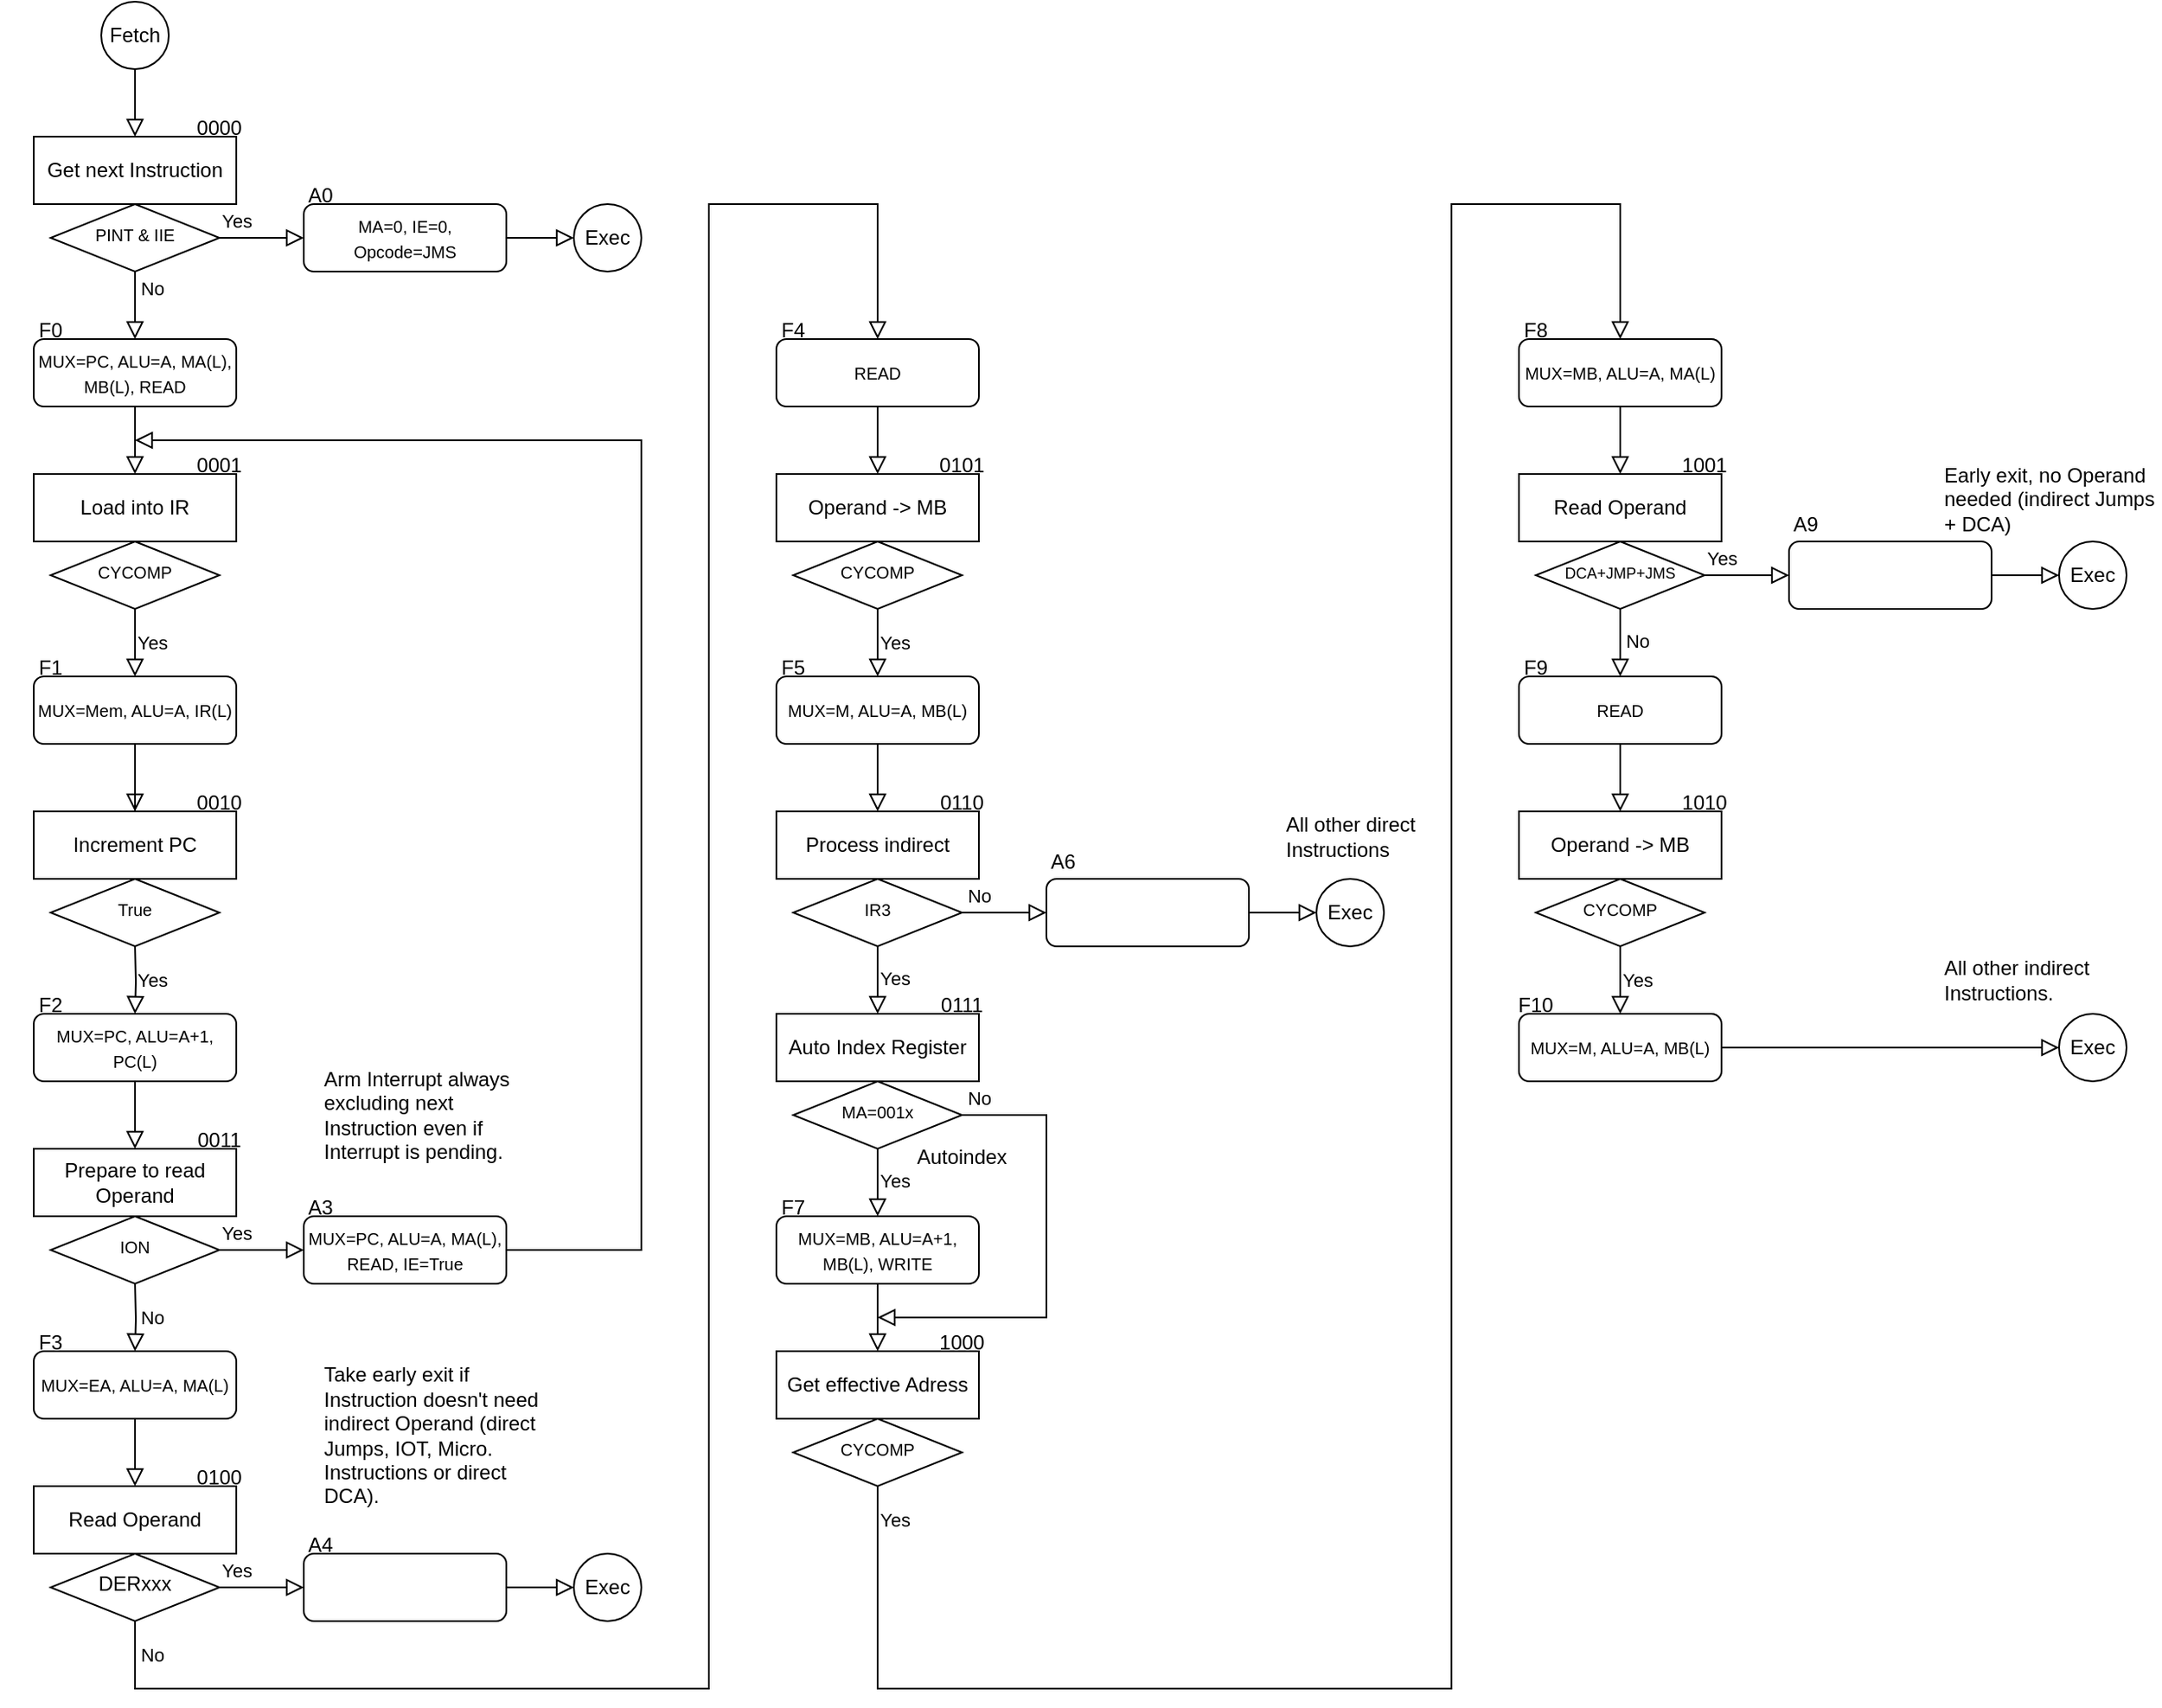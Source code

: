 <mxfile version="27.0.9">
  <diagram id="C5RBs43oDa-KdzZeNtuy" name="Page-1">
    <mxGraphModel dx="1426" dy="799" grid="1" gridSize="10" guides="1" tooltips="1" connect="1" arrows="1" fold="1" page="1" pageScale="1" pageWidth="1654" pageHeight="1169" math="0" shadow="0">
      <root>
        <mxCell id="WIyWlLk6GJQsqaUBKTNV-0" />
        <mxCell id="WIyWlLk6GJQsqaUBKTNV-1" parent="WIyWlLk6GJQsqaUBKTNV-0" />
        <mxCell id="irWSJl4s53do8Npioh1H-127" value="" style="ellipse;whiteSpace=wrap;html=1;aspect=fixed;" parent="WIyWlLk6GJQsqaUBKTNV-1" vertex="1">
          <mxGeometry x="1420" y="680" width="40" height="40" as="geometry" />
        </mxCell>
        <mxCell id="irWSJl4s53do8Npioh1H-128" value="Exec" style="text;html=1;align=center;verticalAlign=middle;whiteSpace=wrap;rounded=0;" parent="WIyWlLk6GJQsqaUBKTNV-1" vertex="1">
          <mxGeometry x="1410" y="687.5" width="60" height="25" as="geometry" />
        </mxCell>
        <mxCell id="irWSJl4s53do8Npioh1H-130" value="All other indirect Instructions." style="text;html=1;align=left;verticalAlign=middle;whiteSpace=wrap;rounded=0;" parent="WIyWlLk6GJQsqaUBKTNV-1" vertex="1">
          <mxGeometry x="1350" y="600" width="130" height="120" as="geometry" />
        </mxCell>
        <mxCell id="irWSJl4s53do8Npioh1H-83" value="" style="ellipse;whiteSpace=wrap;html=1;aspect=fixed;" parent="WIyWlLk6GJQsqaUBKTNV-1" vertex="1">
          <mxGeometry x="980" y="600" width="40" height="40" as="geometry" />
        </mxCell>
        <mxCell id="WIyWlLk6GJQsqaUBKTNV-3" value="Get next Instruction" style="rounded=0;whiteSpace=wrap;html=1;fontSize=12;glass=0;strokeWidth=1;shadow=0;" parent="WIyWlLk6GJQsqaUBKTNV-1" vertex="1">
          <mxGeometry x="220" y="160" width="120" height="40" as="geometry" />
        </mxCell>
        <mxCell id="WIyWlLk6GJQsqaUBKTNV-4" value="No" style="rounded=0;html=1;jettySize=auto;orthogonalLoop=1;fontSize=11;endArrow=block;endFill=0;endSize=8;strokeWidth=1;shadow=0;labelBackgroundColor=none;edgeStyle=orthogonalEdgeStyle;exitX=0.5;exitY=1;exitDx=0;exitDy=0;entryX=0.5;entryY=0;entryDx=0;entryDy=0;" parent="WIyWlLk6GJQsqaUBKTNV-1" source="WIyWlLk6GJQsqaUBKTNV-6" target="irWSJl4s53do8Npioh1H-12" edge="1">
          <mxGeometry x="-0.506" y="10" relative="1" as="geometry">
            <mxPoint as="offset" />
            <mxPoint x="280" y="300" as="sourcePoint" />
            <mxPoint x="280" y="320" as="targetPoint" />
          </mxGeometry>
        </mxCell>
        <mxCell id="WIyWlLk6GJQsqaUBKTNV-5" value="Yes" style="edgeStyle=orthogonalEdgeStyle;rounded=0;html=1;jettySize=auto;orthogonalLoop=1;fontSize=11;endArrow=block;endFill=0;endSize=8;strokeWidth=1;shadow=0;labelBackgroundColor=none;" parent="WIyWlLk6GJQsqaUBKTNV-1" source="WIyWlLk6GJQsqaUBKTNV-6" target="WIyWlLk6GJQsqaUBKTNV-7" edge="1">
          <mxGeometry x="-0.6" y="10" relative="1" as="geometry">
            <mxPoint as="offset" />
          </mxGeometry>
        </mxCell>
        <mxCell id="WIyWlLk6GJQsqaUBKTNV-6" value="&lt;font style=&quot;font-size: 10px;&quot;&gt;PINT &amp;amp; IIE&lt;/font&gt;" style="rhombus;whiteSpace=wrap;html=1;shadow=0;fontFamily=Helvetica;fontSize=12;align=center;strokeWidth=1;spacing=6;spacingTop=-4;" parent="WIyWlLk6GJQsqaUBKTNV-1" vertex="1">
          <mxGeometry x="230" y="200" width="100" height="40" as="geometry" />
        </mxCell>
        <mxCell id="WIyWlLk6GJQsqaUBKTNV-7" value="&lt;font style=&quot;font-size: 10px;&quot;&gt;MA=0, IE=0, Opcode=JMS&lt;/font&gt;" style="rounded=1;whiteSpace=wrap;html=1;fontSize=12;glass=0;strokeWidth=1;shadow=0;" parent="WIyWlLk6GJQsqaUBKTNV-1" vertex="1">
          <mxGeometry x="380" y="200" width="120" height="40" as="geometry" />
        </mxCell>
        <mxCell id="WIyWlLk6GJQsqaUBKTNV-10" value="&lt;font style=&quot;font-size: 10px;&quot;&gt;CYCOMP&lt;/font&gt;" style="rhombus;whiteSpace=wrap;html=1;shadow=0;fontFamily=Helvetica;fontSize=12;align=center;strokeWidth=1;spacing=6;spacingTop=-4;" parent="WIyWlLk6GJQsqaUBKTNV-1" vertex="1">
          <mxGeometry x="230" y="400" width="100" height="40" as="geometry" />
        </mxCell>
        <mxCell id="irWSJl4s53do8Npioh1H-0" value="" style="ellipse;whiteSpace=wrap;html=1;aspect=fixed;" parent="WIyWlLk6GJQsqaUBKTNV-1" vertex="1">
          <mxGeometry x="260" y="80" width="40" height="40" as="geometry" />
        </mxCell>
        <mxCell id="irWSJl4s53do8Npioh1H-2" value="" style="endArrow=block;html=1;rounded=0;exitX=0.5;exitY=1;exitDx=0;exitDy=0;entryX=0.5;entryY=0;entryDx=0;entryDy=0;endFill=0;endSize=8;" parent="WIyWlLk6GJQsqaUBKTNV-1" source="irWSJl4s53do8Npioh1H-0" target="WIyWlLk6GJQsqaUBKTNV-3" edge="1">
          <mxGeometry width="50" height="50" relative="1" as="geometry">
            <mxPoint x="250" y="230" as="sourcePoint" />
            <mxPoint x="160" y="310" as="targetPoint" />
          </mxGeometry>
        </mxCell>
        <mxCell id="irWSJl4s53do8Npioh1H-3" value="Fetch" style="text;html=1;align=center;verticalAlign=middle;whiteSpace=wrap;rounded=0;" parent="WIyWlLk6GJQsqaUBKTNV-1" vertex="1">
          <mxGeometry x="250" y="85" width="60" height="30" as="geometry" />
        </mxCell>
        <mxCell id="irWSJl4s53do8Npioh1H-4" value="0000" style="text;html=1;align=center;verticalAlign=middle;whiteSpace=wrap;rounded=0;" parent="WIyWlLk6GJQsqaUBKTNV-1" vertex="1">
          <mxGeometry x="300" y="140" width="60" height="30" as="geometry" />
        </mxCell>
        <mxCell id="irWSJl4s53do8Npioh1H-7" value="A0" style="text;html=1;align=center;verticalAlign=middle;whiteSpace=wrap;rounded=0;" parent="WIyWlLk6GJQsqaUBKTNV-1" vertex="1">
          <mxGeometry x="360" y="180" width="60" height="30" as="geometry" />
        </mxCell>
        <mxCell id="irWSJl4s53do8Npioh1H-8" value="" style="ellipse;whiteSpace=wrap;html=1;aspect=fixed;" parent="WIyWlLk6GJQsqaUBKTNV-1" vertex="1">
          <mxGeometry x="540" y="200" width="40" height="40" as="geometry" />
        </mxCell>
        <mxCell id="irWSJl4s53do8Npioh1H-9" value="Exec" style="text;html=1;align=center;verticalAlign=middle;whiteSpace=wrap;rounded=0;" parent="WIyWlLk6GJQsqaUBKTNV-1" vertex="1">
          <mxGeometry x="530" y="205" width="60" height="30" as="geometry" />
        </mxCell>
        <mxCell id="irWSJl4s53do8Npioh1H-11" value="" style="endArrow=block;html=1;rounded=0;exitX=1;exitY=0.5;exitDx=0;exitDy=0;endFill=0;endSize=8;" parent="WIyWlLk6GJQsqaUBKTNV-1" source="WIyWlLk6GJQsqaUBKTNV-7" edge="1">
          <mxGeometry width="50" height="50" relative="1" as="geometry">
            <mxPoint x="250" y="260" as="sourcePoint" />
            <mxPoint x="540" y="220" as="targetPoint" />
          </mxGeometry>
        </mxCell>
        <mxCell id="irWSJl4s53do8Npioh1H-12" value="&lt;font style=&quot;font-size: 10px;&quot;&gt;MUX=PC, ALU=A, MA(L), MB(L), READ&lt;/font&gt;" style="rounded=1;whiteSpace=wrap;html=1;fontSize=12;glass=0;strokeWidth=1;shadow=0;" parent="WIyWlLk6GJQsqaUBKTNV-1" vertex="1">
          <mxGeometry x="220" y="280" width="120" height="40" as="geometry" />
        </mxCell>
        <mxCell id="irWSJl4s53do8Npioh1H-15" value="F0" style="text;html=1;align=center;verticalAlign=middle;whiteSpace=wrap;rounded=0;" parent="WIyWlLk6GJQsqaUBKTNV-1" vertex="1">
          <mxGeometry x="200" y="260" width="60" height="30" as="geometry" />
        </mxCell>
        <mxCell id="irWSJl4s53do8Npioh1H-16" value="F1" style="text;html=1;align=center;verticalAlign=middle;whiteSpace=wrap;rounded=0;" parent="WIyWlLk6GJQsqaUBKTNV-1" vertex="1">
          <mxGeometry x="200" y="460" width="60" height="30" as="geometry" />
        </mxCell>
        <mxCell id="irWSJl4s53do8Npioh1H-18" value="0001" style="text;html=1;align=center;verticalAlign=middle;whiteSpace=wrap;rounded=0;" parent="WIyWlLk6GJQsqaUBKTNV-1" vertex="1">
          <mxGeometry x="300" y="340" width="60" height="30" as="geometry" />
        </mxCell>
        <mxCell id="irWSJl4s53do8Npioh1H-19" value="Load into IR" style="rounded=0;whiteSpace=wrap;html=1;fontSize=12;glass=0;strokeWidth=1;shadow=0;" parent="WIyWlLk6GJQsqaUBKTNV-1" vertex="1">
          <mxGeometry x="220" y="360" width="120" height="40" as="geometry" />
        </mxCell>
        <mxCell id="irWSJl4s53do8Npioh1H-21" value="" style="endArrow=block;html=1;rounded=0;exitX=0.5;exitY=1;exitDx=0;exitDy=0;entryX=0.5;entryY=0;entryDx=0;entryDy=0;endFill=0;endSize=8;" parent="WIyWlLk6GJQsqaUBKTNV-1" source="irWSJl4s53do8Npioh1H-12" target="irWSJl4s53do8Npioh1H-19" edge="1">
          <mxGeometry width="50" height="50" relative="1" as="geometry">
            <mxPoint x="370" y="380" as="sourcePoint" />
            <mxPoint x="370" y="420" as="targetPoint" />
          </mxGeometry>
        </mxCell>
        <mxCell id="irWSJl4s53do8Npioh1H-42" value="" style="edgeStyle=orthogonalEdgeStyle;rounded=0;orthogonalLoop=1;jettySize=auto;html=1;" parent="WIyWlLk6GJQsqaUBKTNV-1" source="irWSJl4s53do8Npioh1H-24" target="irWSJl4s53do8Npioh1H-32" edge="1">
          <mxGeometry relative="1" as="geometry" />
        </mxCell>
        <mxCell id="irWSJl4s53do8Npioh1H-24" value="&lt;font style=&quot;font-size: 10px;&quot;&gt;MUX=Mem, ALU=A, IR(L)&lt;/font&gt;" style="rounded=1;whiteSpace=wrap;html=1;fontSize=12;glass=0;strokeWidth=1;shadow=0;" parent="WIyWlLk6GJQsqaUBKTNV-1" vertex="1">
          <mxGeometry x="220" y="480" width="120" height="40" as="geometry" />
        </mxCell>
        <mxCell id="irWSJl4s53do8Npioh1H-27" value="Yes" style="rounded=0;html=1;jettySize=auto;orthogonalLoop=1;fontSize=11;endArrow=block;endFill=0;endSize=8;strokeWidth=1;shadow=0;labelBackgroundColor=none;edgeStyle=orthogonalEdgeStyle;exitX=0.5;exitY=1;exitDx=0;exitDy=0;entryX=0.5;entryY=0;entryDx=0;entryDy=0;" parent="WIyWlLk6GJQsqaUBKTNV-1" source="WIyWlLk6GJQsqaUBKTNV-10" target="irWSJl4s53do8Npioh1H-24" edge="1">
          <mxGeometry y="10" relative="1" as="geometry">
            <mxPoint as="offset" />
            <mxPoint x="380" y="510" as="sourcePoint" />
            <mxPoint x="380" y="550" as="targetPoint" />
          </mxGeometry>
        </mxCell>
        <mxCell id="irWSJl4s53do8Npioh1H-29" value="0010" style="text;html=1;align=center;verticalAlign=middle;whiteSpace=wrap;rounded=0;" parent="WIyWlLk6GJQsqaUBKTNV-1" vertex="1">
          <mxGeometry x="300" y="540" width="60" height="30" as="geometry" />
        </mxCell>
        <mxCell id="irWSJl4s53do8Npioh1H-30" value="Increment PC" style="rounded=0;whiteSpace=wrap;html=1;fontSize=12;glass=0;strokeWidth=1;shadow=0;" parent="WIyWlLk6GJQsqaUBKTNV-1" vertex="1">
          <mxGeometry x="220" y="560" width="120" height="40" as="geometry" />
        </mxCell>
        <mxCell id="irWSJl4s53do8Npioh1H-31" value="" style="endArrow=block;html=1;rounded=0;exitX=0.5;exitY=1;exitDx=0;exitDy=0;entryX=0.5;entryY=0;entryDx=0;entryDy=0;endFill=0;endSize=8;" parent="WIyWlLk6GJQsqaUBKTNV-1" target="irWSJl4s53do8Npioh1H-30" edge="1">
          <mxGeometry width="50" height="50" relative="1" as="geometry">
            <mxPoint x="280" y="520" as="sourcePoint" />
            <mxPoint x="370" y="580" as="targetPoint" />
          </mxGeometry>
        </mxCell>
        <mxCell id="irWSJl4s53do8Npioh1H-32" value="&lt;font style=&quot;font-size: 10px;&quot;&gt;True&lt;/font&gt;" style="rhombus;whiteSpace=wrap;html=1;shadow=0;fontFamily=Helvetica;fontSize=12;align=center;strokeWidth=1;spacing=6;spacingTop=-4;" parent="WIyWlLk6GJQsqaUBKTNV-1" vertex="1">
          <mxGeometry x="230" y="600" width="100" height="40" as="geometry" />
        </mxCell>
        <mxCell id="irWSJl4s53do8Npioh1H-33" value="F2" style="text;html=1;align=center;verticalAlign=middle;whiteSpace=wrap;rounded=0;" parent="WIyWlLk6GJQsqaUBKTNV-1" vertex="1">
          <mxGeometry x="200" y="660" width="60" height="30" as="geometry" />
        </mxCell>
        <mxCell id="irWSJl4s53do8Npioh1H-34" value="&lt;font style=&quot;font-size: 10px;&quot;&gt;MUX=PC, ALU=A+1, PC(L)&lt;/font&gt;" style="rounded=1;whiteSpace=wrap;html=1;fontSize=12;glass=0;strokeWidth=1;shadow=0;" parent="WIyWlLk6GJQsqaUBKTNV-1" vertex="1">
          <mxGeometry x="220" y="680" width="120" height="40" as="geometry" />
        </mxCell>
        <mxCell id="irWSJl4s53do8Npioh1H-35" value="Yes" style="rounded=0;html=1;jettySize=auto;orthogonalLoop=1;fontSize=11;endArrow=block;endFill=0;endSize=8;strokeWidth=1;shadow=0;labelBackgroundColor=none;edgeStyle=orthogonalEdgeStyle;exitX=0.5;exitY=1;exitDx=0;exitDy=0;entryX=0.5;entryY=0;entryDx=0;entryDy=0;" parent="WIyWlLk6GJQsqaUBKTNV-1" target="irWSJl4s53do8Npioh1H-34" edge="1">
          <mxGeometry y="10" relative="1" as="geometry">
            <mxPoint as="offset" />
            <mxPoint x="280" y="640" as="sourcePoint" />
            <mxPoint x="380" y="750" as="targetPoint" />
          </mxGeometry>
        </mxCell>
        <mxCell id="irWSJl4s53do8Npioh1H-36" value="Prepare to read Operand" style="rounded=0;whiteSpace=wrap;html=1;fontSize=12;glass=0;strokeWidth=1;shadow=0;" parent="WIyWlLk6GJQsqaUBKTNV-1" vertex="1">
          <mxGeometry x="220" y="760" width="120" height="40" as="geometry" />
        </mxCell>
        <mxCell id="irWSJl4s53do8Npioh1H-37" value="Yes" style="edgeStyle=orthogonalEdgeStyle;rounded=0;html=1;jettySize=auto;orthogonalLoop=1;fontSize=11;endArrow=block;endFill=0;endSize=8;strokeWidth=1;shadow=0;labelBackgroundColor=none;" parent="WIyWlLk6GJQsqaUBKTNV-1" source="irWSJl4s53do8Npioh1H-38" target="irWSJl4s53do8Npioh1H-39" edge="1">
          <mxGeometry x="-0.6" y="10" relative="1" as="geometry">
            <mxPoint as="offset" />
          </mxGeometry>
        </mxCell>
        <mxCell id="irWSJl4s53do8Npioh1H-38" value="&lt;font style=&quot;font-size: 10px;&quot;&gt;ION&lt;/font&gt;" style="rhombus;whiteSpace=wrap;html=1;shadow=0;fontFamily=Helvetica;fontSize=12;align=center;strokeWidth=1;spacing=6;spacingTop=-4;" parent="WIyWlLk6GJQsqaUBKTNV-1" vertex="1">
          <mxGeometry x="230" y="800" width="100" height="40" as="geometry" />
        </mxCell>
        <mxCell id="irWSJl4s53do8Npioh1H-39" value="&lt;font style=&quot;font-size: 10px;&quot;&gt;MUX=PC, ALU=A, MA(L), READ, IE=True&lt;/font&gt;" style="rounded=1;whiteSpace=wrap;html=1;fontSize=12;glass=0;strokeWidth=1;shadow=0;" parent="WIyWlLk6GJQsqaUBKTNV-1" vertex="1">
          <mxGeometry x="380" y="800" width="120" height="40" as="geometry" />
        </mxCell>
        <mxCell id="irWSJl4s53do8Npioh1H-40" value="A3" style="text;html=1;align=center;verticalAlign=middle;whiteSpace=wrap;rounded=0;" parent="WIyWlLk6GJQsqaUBKTNV-1" vertex="1">
          <mxGeometry x="360" y="780" width="60" height="30" as="geometry" />
        </mxCell>
        <mxCell id="irWSJl4s53do8Npioh1H-41" value="0011" style="text;html=1;align=center;verticalAlign=middle;whiteSpace=wrap;rounded=0;" parent="WIyWlLk6GJQsqaUBKTNV-1" vertex="1">
          <mxGeometry x="300" y="740" width="60" height="30" as="geometry" />
        </mxCell>
        <mxCell id="irWSJl4s53do8Npioh1H-43" value="" style="endArrow=block;html=1;rounded=0;exitX=0.5;exitY=1;exitDx=0;exitDy=0;entryX=0.5;entryY=0;entryDx=0;entryDy=0;endFill=0;endSize=8;" parent="WIyWlLk6GJQsqaUBKTNV-1" source="irWSJl4s53do8Npioh1H-34" target="irWSJl4s53do8Npioh1H-36" edge="1">
          <mxGeometry width="50" height="50" relative="1" as="geometry">
            <mxPoint x="390" y="690" as="sourcePoint" />
            <mxPoint x="390" y="730" as="targetPoint" />
          </mxGeometry>
        </mxCell>
        <mxCell id="irWSJl4s53do8Npioh1H-44" value="" style="endArrow=block;html=1;rounded=0;exitX=1;exitY=0.5;exitDx=0;exitDy=0;endFill=0;endSize=8;" parent="WIyWlLk6GJQsqaUBKTNV-1" source="irWSJl4s53do8Npioh1H-39" edge="1">
          <mxGeometry width="50" height="50" relative="1" as="geometry">
            <mxPoint x="620" y="720" as="sourcePoint" />
            <mxPoint x="280" y="340" as="targetPoint" />
            <Array as="points">
              <mxPoint x="580" y="820" />
              <mxPoint x="580" y="340" />
            </Array>
          </mxGeometry>
        </mxCell>
        <mxCell id="irWSJl4s53do8Npioh1H-46" value="F3" style="text;html=1;align=center;verticalAlign=middle;whiteSpace=wrap;rounded=0;" parent="WIyWlLk6GJQsqaUBKTNV-1" vertex="1">
          <mxGeometry x="200" y="860" width="60" height="30" as="geometry" />
        </mxCell>
        <mxCell id="irWSJl4s53do8Npioh1H-47" value="&lt;font style=&quot;font-size: 10px;&quot;&gt;MUX=EA, ALU=A, MA(L)&lt;/font&gt;" style="rounded=1;whiteSpace=wrap;html=1;fontSize=12;glass=0;strokeWidth=1;shadow=0;" parent="WIyWlLk6GJQsqaUBKTNV-1" vertex="1">
          <mxGeometry x="220" y="880" width="120" height="40" as="geometry" />
        </mxCell>
        <mxCell id="irWSJl4s53do8Npioh1H-48" value="No" style="rounded=0;html=1;jettySize=auto;orthogonalLoop=1;fontSize=11;endArrow=block;endFill=0;endSize=8;strokeWidth=1;shadow=0;labelBackgroundColor=none;edgeStyle=orthogonalEdgeStyle;exitX=0.5;exitY=1;exitDx=0;exitDy=0;entryX=0.5;entryY=0;entryDx=0;entryDy=0;" parent="WIyWlLk6GJQsqaUBKTNV-1" target="irWSJl4s53do8Npioh1H-47" edge="1">
          <mxGeometry y="10" relative="1" as="geometry">
            <mxPoint as="offset" />
            <mxPoint x="280" y="840" as="sourcePoint" />
            <mxPoint x="380" y="950" as="targetPoint" />
          </mxGeometry>
        </mxCell>
        <mxCell id="irWSJl4s53do8Npioh1H-49" value="Read Operand" style="rounded=0;whiteSpace=wrap;html=1;fontSize=12;glass=0;strokeWidth=1;shadow=0;" parent="WIyWlLk6GJQsqaUBKTNV-1" vertex="1">
          <mxGeometry x="220" y="960" width="120" height="40" as="geometry" />
        </mxCell>
        <mxCell id="irWSJl4s53do8Npioh1H-50" value="0100" style="text;html=1;align=center;verticalAlign=middle;whiteSpace=wrap;rounded=0;" parent="WIyWlLk6GJQsqaUBKTNV-1" vertex="1">
          <mxGeometry x="300" y="940" width="60" height="30" as="geometry" />
        </mxCell>
        <mxCell id="irWSJl4s53do8Npioh1H-51" value="" style="endArrow=block;html=1;rounded=0;exitX=0.5;exitY=1;exitDx=0;exitDy=0;entryX=0.5;entryY=0;entryDx=0;entryDy=0;endFill=0;endSize=8;" parent="WIyWlLk6GJQsqaUBKTNV-1" source="irWSJl4s53do8Npioh1H-47" target="irWSJl4s53do8Npioh1H-49" edge="1">
          <mxGeometry width="50" height="50" relative="1" as="geometry">
            <mxPoint x="390" y="890" as="sourcePoint" />
            <mxPoint x="390" y="930" as="targetPoint" />
          </mxGeometry>
        </mxCell>
        <mxCell id="irWSJl4s53do8Npioh1H-52" value="Arm Interrupt always excluding next Instruction even if Interrupt is pending." style="text;html=1;align=left;verticalAlign=middle;whiteSpace=wrap;rounded=0;" parent="WIyWlLk6GJQsqaUBKTNV-1" vertex="1">
          <mxGeometry x="390" y="680" width="130" height="120" as="geometry" />
        </mxCell>
        <mxCell id="irWSJl4s53do8Npioh1H-53" value="Yes" style="edgeStyle=orthogonalEdgeStyle;rounded=0;html=1;jettySize=auto;orthogonalLoop=1;fontSize=11;endArrow=block;endFill=0;endSize=8;strokeWidth=1;shadow=0;labelBackgroundColor=none;" parent="WIyWlLk6GJQsqaUBKTNV-1" source="irWSJl4s53do8Npioh1H-54" edge="1">
          <mxGeometry x="-0.6" y="10" relative="1" as="geometry">
            <mxPoint as="offset" />
            <mxPoint x="380" y="1020" as="targetPoint" />
          </mxGeometry>
        </mxCell>
        <mxCell id="irWSJl4s53do8Npioh1H-54" value="&lt;p&gt;&lt;font&gt;DERxxx&lt;/font&gt;&lt;/p&gt;" style="rhombus;whiteSpace=wrap;html=1;shadow=0;fontFamily=Helvetica;fontSize=12;align=center;strokeWidth=1;spacing=6;spacingTop=-4;" parent="WIyWlLk6GJQsqaUBKTNV-1" vertex="1">
          <mxGeometry x="230" y="1000" width="100" height="40" as="geometry" />
        </mxCell>
        <mxCell id="irWSJl4s53do8Npioh1H-55" value="No" style="rounded=0;html=1;jettySize=auto;orthogonalLoop=1;fontSize=11;endArrow=block;endFill=0;endSize=8;strokeWidth=1;shadow=0;labelBackgroundColor=none;edgeStyle=orthogonalEdgeStyle;exitX=0.5;exitY=1;exitDx=0;exitDy=0;entryX=0.5;entryY=0;entryDx=0;entryDy=0;" parent="WIyWlLk6GJQsqaUBKTNV-1" target="irWSJl4s53do8Npioh1H-65" edge="1">
          <mxGeometry x="-0.972" y="10" relative="1" as="geometry">
            <mxPoint as="offset" />
            <mxPoint x="280" y="1040" as="sourcePoint" />
            <mxPoint x="840" y="120" as="targetPoint" />
            <Array as="points">
              <mxPoint x="280" y="1080" />
              <mxPoint x="620" y="1080" />
              <mxPoint x="620" y="200" />
              <mxPoint x="720" y="200" />
            </Array>
          </mxGeometry>
        </mxCell>
        <mxCell id="irWSJl4s53do8Npioh1H-57" value="" style="rounded=1;whiteSpace=wrap;html=1;fontSize=12;glass=0;strokeWidth=1;shadow=0;" parent="WIyWlLk6GJQsqaUBKTNV-1" vertex="1">
          <mxGeometry x="380" y="1000" width="120" height="40" as="geometry" />
        </mxCell>
        <mxCell id="irWSJl4s53do8Npioh1H-58" value="A4" style="text;html=1;align=center;verticalAlign=middle;whiteSpace=wrap;rounded=0;" parent="WIyWlLk6GJQsqaUBKTNV-1" vertex="1">
          <mxGeometry x="360" y="980" width="60" height="30" as="geometry" />
        </mxCell>
        <mxCell id="irWSJl4s53do8Npioh1H-60" value="" style="ellipse;whiteSpace=wrap;html=1;aspect=fixed;" parent="WIyWlLk6GJQsqaUBKTNV-1" vertex="1">
          <mxGeometry x="540" y="1000" width="40" height="40" as="geometry" />
        </mxCell>
        <mxCell id="irWSJl4s53do8Npioh1H-61" value="Exec" style="text;html=1;align=center;verticalAlign=middle;whiteSpace=wrap;rounded=0;" parent="WIyWlLk6GJQsqaUBKTNV-1" vertex="1">
          <mxGeometry x="530" y="1005" width="60" height="30" as="geometry" />
        </mxCell>
        <mxCell id="irWSJl4s53do8Npioh1H-62" value="" style="endArrow=block;html=1;rounded=0;exitX=1;exitY=0.5;exitDx=0;exitDy=0;endFill=0;endSize=8;" parent="WIyWlLk6GJQsqaUBKTNV-1" edge="1">
          <mxGeometry width="50" height="50" relative="1" as="geometry">
            <mxPoint x="500" y="1020" as="sourcePoint" />
            <mxPoint x="540" y="1020" as="targetPoint" />
          </mxGeometry>
        </mxCell>
        <mxCell id="irWSJl4s53do8Npioh1H-63" value="Take early exit if Instruction doesn&#39;t need indirect Operand (direct Jumps, IOT, Micro. Instructions or direct DCA)." style="text;html=1;align=left;verticalAlign=middle;whiteSpace=wrap;rounded=0;" parent="WIyWlLk6GJQsqaUBKTNV-1" vertex="1">
          <mxGeometry x="390" y="870" width="130" height="120" as="geometry" />
        </mxCell>
        <mxCell id="irWSJl4s53do8Npioh1H-64" value="F4" style="text;html=1;align=center;verticalAlign=middle;whiteSpace=wrap;rounded=0;" parent="WIyWlLk6GJQsqaUBKTNV-1" vertex="1">
          <mxGeometry x="640" y="260" width="60" height="30" as="geometry" />
        </mxCell>
        <mxCell id="irWSJl4s53do8Npioh1H-65" value="&lt;font style=&quot;font-size: 10px;&quot;&gt;READ&lt;/font&gt;" style="rounded=1;whiteSpace=wrap;html=1;fontSize=12;glass=0;strokeWidth=1;shadow=0;" parent="WIyWlLk6GJQsqaUBKTNV-1" vertex="1">
          <mxGeometry x="660" y="280" width="120" height="40" as="geometry" />
        </mxCell>
        <mxCell id="irWSJl4s53do8Npioh1H-66" value="&lt;font style=&quot;font-size: 10px;&quot;&gt;CYCOMP&lt;/font&gt;" style="rhombus;whiteSpace=wrap;html=1;shadow=0;fontFamily=Helvetica;fontSize=12;align=center;strokeWidth=1;spacing=6;spacingTop=-4;" parent="WIyWlLk6GJQsqaUBKTNV-1" vertex="1">
          <mxGeometry x="670" y="400" width="100" height="40" as="geometry" />
        </mxCell>
        <mxCell id="irWSJl4s53do8Npioh1H-67" value="0101" style="text;html=1;align=center;verticalAlign=middle;whiteSpace=wrap;rounded=0;" parent="WIyWlLk6GJQsqaUBKTNV-1" vertex="1">
          <mxGeometry x="740" y="340" width="60" height="30" as="geometry" />
        </mxCell>
        <mxCell id="irWSJl4s53do8Npioh1H-68" value="Operand -&amp;gt; MB" style="rounded=0;whiteSpace=wrap;html=1;fontSize=12;glass=0;strokeWidth=1;shadow=0;" parent="WIyWlLk6GJQsqaUBKTNV-1" vertex="1">
          <mxGeometry x="660" y="360" width="120" height="40" as="geometry" />
        </mxCell>
        <mxCell id="irWSJl4s53do8Npioh1H-69" value="" style="endArrow=block;html=1;rounded=0;exitX=0.5;exitY=1;exitDx=0;exitDy=0;entryX=0.5;entryY=0;entryDx=0;entryDy=0;endFill=0;endSize=8;" parent="WIyWlLk6GJQsqaUBKTNV-1" source="irWSJl4s53do8Npioh1H-65" target="irWSJl4s53do8Npioh1H-68" edge="1">
          <mxGeometry width="50" height="50" relative="1" as="geometry">
            <mxPoint x="810" y="440" as="sourcePoint" />
            <mxPoint x="810" y="480" as="targetPoint" />
          </mxGeometry>
        </mxCell>
        <mxCell id="irWSJl4s53do8Npioh1H-70" value="&lt;font style=&quot;font-size: 10px;&quot;&gt;MUX=M, ALU=A, MB(L)&lt;/font&gt;" style="rounded=1;whiteSpace=wrap;html=1;fontSize=12;glass=0;strokeWidth=1;shadow=0;" parent="WIyWlLk6GJQsqaUBKTNV-1" vertex="1">
          <mxGeometry x="660" y="480" width="120" height="40" as="geometry" />
        </mxCell>
        <mxCell id="irWSJl4s53do8Npioh1H-71" value="Yes" style="rounded=0;html=1;jettySize=auto;orthogonalLoop=1;fontSize=11;endArrow=block;endFill=0;endSize=8;strokeWidth=1;shadow=0;labelBackgroundColor=none;edgeStyle=orthogonalEdgeStyle;exitX=0.5;exitY=1;exitDx=0;exitDy=0;entryX=0.5;entryY=0;entryDx=0;entryDy=0;" parent="WIyWlLk6GJQsqaUBKTNV-1" source="irWSJl4s53do8Npioh1H-66" target="irWSJl4s53do8Npioh1H-70" edge="1">
          <mxGeometry y="10" relative="1" as="geometry">
            <mxPoint as="offset" />
            <mxPoint x="780" y="430" as="sourcePoint" />
            <mxPoint x="780" y="470" as="targetPoint" />
          </mxGeometry>
        </mxCell>
        <mxCell id="irWSJl4s53do8Npioh1H-72" value="F5" style="text;html=1;align=center;verticalAlign=middle;whiteSpace=wrap;rounded=0;" parent="WIyWlLk6GJQsqaUBKTNV-1" vertex="1">
          <mxGeometry x="640" y="460" width="60" height="30" as="geometry" />
        </mxCell>
        <mxCell id="irWSJl4s53do8Npioh1H-73" value="&lt;font style=&quot;font-size: 10px;&quot;&gt;IR3&lt;/font&gt;" style="rhombus;whiteSpace=wrap;html=1;shadow=0;fontFamily=Helvetica;fontSize=12;align=center;strokeWidth=1;spacing=6;spacingTop=-4;" parent="WIyWlLk6GJQsqaUBKTNV-1" vertex="1">
          <mxGeometry x="670" y="600" width="100" height="40" as="geometry" />
        </mxCell>
        <mxCell id="irWSJl4s53do8Npioh1H-74" value="Process indirect" style="rounded=0;whiteSpace=wrap;html=1;fontSize=12;glass=0;strokeWidth=1;shadow=0;" parent="WIyWlLk6GJQsqaUBKTNV-1" vertex="1">
          <mxGeometry x="660" y="560" width="120" height="40" as="geometry" />
        </mxCell>
        <mxCell id="irWSJl4s53do8Npioh1H-75" value="Yes" style="rounded=0;html=1;jettySize=auto;orthogonalLoop=1;fontSize=11;endArrow=block;endFill=0;endSize=8;strokeWidth=1;shadow=0;labelBackgroundColor=none;edgeStyle=orthogonalEdgeStyle;exitX=0.5;exitY=1;exitDx=0;exitDy=0;" parent="WIyWlLk6GJQsqaUBKTNV-1" source="irWSJl4s53do8Npioh1H-73" edge="1">
          <mxGeometry x="0.012" y="10" relative="1" as="geometry">
            <mxPoint y="-1" as="offset" />
            <mxPoint x="820" y="710" as="sourcePoint" />
            <mxPoint x="720" y="680" as="targetPoint" />
          </mxGeometry>
        </mxCell>
        <mxCell id="irWSJl4s53do8Npioh1H-76" value="" style="endArrow=block;html=1;rounded=0;exitX=0.5;exitY=1;exitDx=0;exitDy=0;endFill=0;endSize=8;" parent="WIyWlLk6GJQsqaUBKTNV-1" source="irWSJl4s53do8Npioh1H-70" edge="1">
          <mxGeometry width="50" height="50" relative="1" as="geometry">
            <mxPoint x="720" y="530" as="sourcePoint" />
            <mxPoint x="720" y="560" as="targetPoint" />
          </mxGeometry>
        </mxCell>
        <mxCell id="irWSJl4s53do8Npioh1H-77" value="0110" style="text;html=1;align=center;verticalAlign=middle;whiteSpace=wrap;rounded=0;" parent="WIyWlLk6GJQsqaUBKTNV-1" vertex="1">
          <mxGeometry x="740" y="540" width="60" height="30" as="geometry" />
        </mxCell>
        <mxCell id="irWSJl4s53do8Npioh1H-78" value="No" style="edgeStyle=orthogonalEdgeStyle;rounded=0;html=1;jettySize=auto;orthogonalLoop=1;fontSize=11;endArrow=block;endFill=0;endSize=8;strokeWidth=1;shadow=0;labelBackgroundColor=none;" parent="WIyWlLk6GJQsqaUBKTNV-1" edge="1">
          <mxGeometry x="-0.6" y="10" relative="1" as="geometry">
            <mxPoint as="offset" />
            <mxPoint x="820" y="620" as="targetPoint" />
            <mxPoint x="770" y="620" as="sourcePoint" />
          </mxGeometry>
        </mxCell>
        <mxCell id="irWSJl4s53do8Npioh1H-79" value="" style="rounded=1;whiteSpace=wrap;html=1;fontSize=12;glass=0;strokeWidth=1;shadow=0;" parent="WIyWlLk6GJQsqaUBKTNV-1" vertex="1">
          <mxGeometry x="820" y="600" width="120" height="40" as="geometry" />
        </mxCell>
        <mxCell id="irWSJl4s53do8Npioh1H-80" value="Exec" style="text;html=1;align=center;verticalAlign=middle;whiteSpace=wrap;rounded=0;" parent="WIyWlLk6GJQsqaUBKTNV-1" vertex="1">
          <mxGeometry x="970" y="605" width="60" height="30" as="geometry" />
        </mxCell>
        <mxCell id="irWSJl4s53do8Npioh1H-81" value="" style="endArrow=block;html=1;rounded=0;exitX=1;exitY=0.5;exitDx=0;exitDy=0;endFill=0;endSize=8;" parent="WIyWlLk6GJQsqaUBKTNV-1" edge="1">
          <mxGeometry width="50" height="50" relative="1" as="geometry">
            <mxPoint x="940" y="620" as="sourcePoint" />
            <mxPoint x="980" y="620" as="targetPoint" />
          </mxGeometry>
        </mxCell>
        <mxCell id="irWSJl4s53do8Npioh1H-82" value="A6" style="text;html=1;align=center;verticalAlign=middle;whiteSpace=wrap;rounded=0;" parent="WIyWlLk6GJQsqaUBKTNV-1" vertex="1">
          <mxGeometry x="800" y="575" width="60" height="30" as="geometry" />
        </mxCell>
        <mxCell id="irWSJl4s53do8Npioh1H-84" value="All other direct Instructions" style="text;html=1;align=left;verticalAlign=middle;whiteSpace=wrap;rounded=0;" parent="WIyWlLk6GJQsqaUBKTNV-1" vertex="1">
          <mxGeometry x="960" y="515" width="130" height="120" as="geometry" />
        </mxCell>
        <mxCell id="irWSJl4s53do8Npioh1H-86" value="&lt;font style=&quot;font-size: 10px;&quot;&gt;MA=001x&lt;/font&gt;" style="rhombus;whiteSpace=wrap;html=1;shadow=0;fontFamily=Helvetica;fontSize=12;align=center;strokeWidth=1;spacing=6;spacingTop=-4;" parent="WIyWlLk6GJQsqaUBKTNV-1" vertex="1">
          <mxGeometry x="670" y="720" width="100" height="40" as="geometry" />
        </mxCell>
        <mxCell id="irWSJl4s53do8Npioh1H-87" value="Auto Index Register" style="rounded=0;whiteSpace=wrap;html=1;fontSize=12;glass=0;strokeWidth=1;shadow=0;" parent="WIyWlLk6GJQsqaUBKTNV-1" vertex="1">
          <mxGeometry x="660" y="680" width="120" height="40" as="geometry" />
        </mxCell>
        <mxCell id="irWSJl4s53do8Npioh1H-88" value="Yes" style="rounded=0;html=1;jettySize=auto;orthogonalLoop=1;fontSize=11;endArrow=block;endFill=0;endSize=8;strokeWidth=1;shadow=0;labelBackgroundColor=none;edgeStyle=orthogonalEdgeStyle;exitX=0.5;exitY=1;exitDx=0;exitDy=0;" parent="WIyWlLk6GJQsqaUBKTNV-1" source="irWSJl4s53do8Npioh1H-86" edge="1">
          <mxGeometry x="0.012" y="10" relative="1" as="geometry">
            <mxPoint y="-1" as="offset" />
            <mxPoint x="820" y="830" as="sourcePoint" />
            <mxPoint x="720" y="800" as="targetPoint" />
          </mxGeometry>
        </mxCell>
        <mxCell id="irWSJl4s53do8Npioh1H-89" value="0111" style="text;html=1;align=center;verticalAlign=middle;whiteSpace=wrap;rounded=0;" parent="WIyWlLk6GJQsqaUBKTNV-1" vertex="1">
          <mxGeometry x="740" y="660" width="60" height="30" as="geometry" />
        </mxCell>
        <mxCell id="irWSJl4s53do8Npioh1H-90" value="No" style="edgeStyle=orthogonalEdgeStyle;rounded=0;html=1;jettySize=auto;orthogonalLoop=1;fontSize=11;endArrow=block;endFill=0;endSize=8;strokeWidth=1;shadow=0;labelBackgroundColor=none;" parent="WIyWlLk6GJQsqaUBKTNV-1" edge="1">
          <mxGeometry x="-0.926" y="10" relative="1" as="geometry">
            <mxPoint as="offset" />
            <mxPoint x="720" y="860" as="targetPoint" />
            <mxPoint x="770" y="740" as="sourcePoint" />
            <Array as="points">
              <mxPoint x="820" y="740" />
            </Array>
          </mxGeometry>
        </mxCell>
        <mxCell id="irWSJl4s53do8Npioh1H-96" value="&lt;font style=&quot;font-size: 10px;&quot;&gt;MUX=MB, ALU=A+1, MB(L), WRITE&lt;/font&gt;" style="rounded=1;whiteSpace=wrap;html=1;fontSize=12;glass=0;strokeWidth=1;shadow=0;" parent="WIyWlLk6GJQsqaUBKTNV-1" vertex="1">
          <mxGeometry x="660" y="800" width="120" height="40" as="geometry" />
        </mxCell>
        <mxCell id="irWSJl4s53do8Npioh1H-97" value="F7" style="text;html=1;align=center;verticalAlign=middle;whiteSpace=wrap;rounded=0;" parent="WIyWlLk6GJQsqaUBKTNV-1" vertex="1">
          <mxGeometry x="640" y="780" width="60" height="30" as="geometry" />
        </mxCell>
        <mxCell id="irWSJl4s53do8Npioh1H-98" value="&lt;font style=&quot;font-size: 10px;&quot;&gt;CYCOMP&lt;/font&gt;" style="rhombus;whiteSpace=wrap;html=1;shadow=0;fontFamily=Helvetica;fontSize=12;align=center;strokeWidth=1;spacing=6;spacingTop=-4;" parent="WIyWlLk6GJQsqaUBKTNV-1" vertex="1">
          <mxGeometry x="670" y="920" width="100" height="40" as="geometry" />
        </mxCell>
        <mxCell id="irWSJl4s53do8Npioh1H-99" value="1000" style="text;html=1;align=center;verticalAlign=middle;whiteSpace=wrap;rounded=0;" parent="WIyWlLk6GJQsqaUBKTNV-1" vertex="1">
          <mxGeometry x="740" y="860" width="60" height="30" as="geometry" />
        </mxCell>
        <mxCell id="irWSJl4s53do8Npioh1H-100" value="Get effective Adress" style="rounded=0;whiteSpace=wrap;html=1;fontSize=12;glass=0;strokeWidth=1;shadow=0;" parent="WIyWlLk6GJQsqaUBKTNV-1" vertex="1">
          <mxGeometry x="660" y="880" width="120" height="40" as="geometry" />
        </mxCell>
        <mxCell id="irWSJl4s53do8Npioh1H-101" value="" style="endArrow=block;html=1;rounded=0;exitX=0.5;exitY=1;exitDx=0;exitDy=0;entryX=0.5;entryY=0;entryDx=0;entryDy=0;endFill=0;endSize=8;" parent="WIyWlLk6GJQsqaUBKTNV-1" target="irWSJl4s53do8Npioh1H-100" edge="1">
          <mxGeometry width="50" height="50" relative="1" as="geometry">
            <mxPoint x="720" y="840" as="sourcePoint" />
            <mxPoint x="810" y="1000" as="targetPoint" />
          </mxGeometry>
        </mxCell>
        <mxCell id="irWSJl4s53do8Npioh1H-102" value="Yes" style="rounded=0;html=1;jettySize=auto;orthogonalLoop=1;fontSize=11;endArrow=block;endFill=0;endSize=8;strokeWidth=1;shadow=0;labelBackgroundColor=none;edgeStyle=orthogonalEdgeStyle;exitX=0.5;exitY=1;exitDx=0;exitDy=0;" parent="WIyWlLk6GJQsqaUBKTNV-1" source="irWSJl4s53do8Npioh1H-98" target="irWSJl4s53do8Npioh1H-104" edge="1">
          <mxGeometry x="-0.974" y="10" relative="1" as="geometry">
            <mxPoint as="offset" />
            <mxPoint x="790" y="950" as="sourcePoint" />
            <mxPoint x="1170" y="200" as="targetPoint" />
            <Array as="points">
              <mxPoint x="720" y="1080" />
              <mxPoint x="1060" y="1080" />
              <mxPoint x="1060" y="200" />
              <mxPoint x="1160" y="200" />
            </Array>
          </mxGeometry>
        </mxCell>
        <mxCell id="irWSJl4s53do8Npioh1H-103" value="" style="ellipse;whiteSpace=wrap;html=1;aspect=fixed;" parent="WIyWlLk6GJQsqaUBKTNV-1" vertex="1">
          <mxGeometry x="1420" y="400" width="40" height="40" as="geometry" />
        </mxCell>
        <mxCell id="irWSJl4s53do8Npioh1H-104" value="&lt;font style=&quot;font-size: 10px;&quot;&gt;MUX=MB, ALU=A, MA(L)&lt;/font&gt;" style="rounded=1;whiteSpace=wrap;html=1;fontSize=12;glass=0;strokeWidth=1;shadow=0;" parent="WIyWlLk6GJQsqaUBKTNV-1" vertex="1">
          <mxGeometry x="1100" y="280" width="120" height="40" as="geometry" />
        </mxCell>
        <mxCell id="irWSJl4s53do8Npioh1H-105" value="F8" style="text;html=1;align=center;verticalAlign=middle;whiteSpace=wrap;rounded=0;" parent="WIyWlLk6GJQsqaUBKTNV-1" vertex="1">
          <mxGeometry x="1080" y="260" width="60" height="30" as="geometry" />
        </mxCell>
        <mxCell id="irWSJl4s53do8Npioh1H-106" value="&lt;font style=&quot;font-size: 9px;&quot;&gt;DCA+JMP+JMS&lt;/font&gt;" style="rhombus;whiteSpace=wrap;html=1;shadow=0;fontFamily=Helvetica;fontSize=12;align=center;strokeWidth=1;spacing=6;spacingTop=-4;" parent="WIyWlLk6GJQsqaUBKTNV-1" vertex="1">
          <mxGeometry x="1110" y="400" width="100" height="40" as="geometry" />
        </mxCell>
        <mxCell id="irWSJl4s53do8Npioh1H-107" value="Read Operand" style="rounded=0;whiteSpace=wrap;html=1;fontSize=12;glass=0;strokeWidth=1;shadow=0;" parent="WIyWlLk6GJQsqaUBKTNV-1" vertex="1">
          <mxGeometry x="1100" y="360" width="120" height="40" as="geometry" />
        </mxCell>
        <mxCell id="irWSJl4s53do8Npioh1H-108" value="No" style="rounded=0;html=1;jettySize=auto;orthogonalLoop=1;fontSize=11;endArrow=block;endFill=0;endSize=8;strokeWidth=1;shadow=0;labelBackgroundColor=none;edgeStyle=orthogonalEdgeStyle;exitX=0.5;exitY=1;exitDx=0;exitDy=0;" parent="WIyWlLk6GJQsqaUBKTNV-1" source="irWSJl4s53do8Npioh1H-106" edge="1">
          <mxGeometry x="0.012" y="10" relative="1" as="geometry">
            <mxPoint y="-1" as="offset" />
            <mxPoint x="1260" y="510" as="sourcePoint" />
            <mxPoint x="1160" y="480" as="targetPoint" />
          </mxGeometry>
        </mxCell>
        <mxCell id="irWSJl4s53do8Npioh1H-109" value="" style="endArrow=block;html=1;rounded=0;exitX=0.5;exitY=1;exitDx=0;exitDy=0;endFill=0;endSize=8;" parent="WIyWlLk6GJQsqaUBKTNV-1" source="irWSJl4s53do8Npioh1H-104" edge="1">
          <mxGeometry width="50" height="50" relative="1" as="geometry">
            <mxPoint x="1160" y="330" as="sourcePoint" />
            <mxPoint x="1160" y="360" as="targetPoint" />
          </mxGeometry>
        </mxCell>
        <mxCell id="irWSJl4s53do8Npioh1H-110" value="1001" style="text;html=1;align=center;verticalAlign=middle;whiteSpace=wrap;rounded=0;" parent="WIyWlLk6GJQsqaUBKTNV-1" vertex="1">
          <mxGeometry x="1180" y="340" width="60" height="30" as="geometry" />
        </mxCell>
        <mxCell id="irWSJl4s53do8Npioh1H-111" value="Yes" style="edgeStyle=orthogonalEdgeStyle;rounded=0;html=1;jettySize=auto;orthogonalLoop=1;fontSize=11;endArrow=block;endFill=0;endSize=8;strokeWidth=1;shadow=0;labelBackgroundColor=none;" parent="WIyWlLk6GJQsqaUBKTNV-1" edge="1">
          <mxGeometry x="-0.6" y="10" relative="1" as="geometry">
            <mxPoint as="offset" />
            <mxPoint x="1260" y="420" as="targetPoint" />
            <mxPoint x="1210" y="420" as="sourcePoint" />
          </mxGeometry>
        </mxCell>
        <mxCell id="irWSJl4s53do8Npioh1H-112" value="" style="rounded=1;whiteSpace=wrap;html=1;fontSize=12;glass=0;strokeWidth=1;shadow=0;" parent="WIyWlLk6GJQsqaUBKTNV-1" vertex="1">
          <mxGeometry x="1260" y="400" width="120" height="40" as="geometry" />
        </mxCell>
        <mxCell id="irWSJl4s53do8Npioh1H-113" value="Exec" style="text;html=1;align=center;verticalAlign=middle;whiteSpace=wrap;rounded=0;" parent="WIyWlLk6GJQsqaUBKTNV-1" vertex="1">
          <mxGeometry x="1410" y="405" width="60" height="30" as="geometry" />
        </mxCell>
        <mxCell id="irWSJl4s53do8Npioh1H-114" value="" style="endArrow=block;html=1;rounded=0;exitX=1;exitY=0.5;exitDx=0;exitDy=0;endFill=0;endSize=8;" parent="WIyWlLk6GJQsqaUBKTNV-1" edge="1">
          <mxGeometry width="50" height="50" relative="1" as="geometry">
            <mxPoint x="1380" y="420" as="sourcePoint" />
            <mxPoint x="1420" y="420" as="targetPoint" />
          </mxGeometry>
        </mxCell>
        <mxCell id="irWSJl4s53do8Npioh1H-115" value="A9" style="text;html=1;align=center;verticalAlign=middle;whiteSpace=wrap;rounded=0;" parent="WIyWlLk6GJQsqaUBKTNV-1" vertex="1">
          <mxGeometry x="1240" y="375" width="60" height="30" as="geometry" />
        </mxCell>
        <mxCell id="irWSJl4s53do8Npioh1H-117" value="Early exit, no Operand needed (indirect Jumps + DCA)" style="text;html=1;align=left;verticalAlign=middle;whiteSpace=wrap;rounded=0;" parent="WIyWlLk6GJQsqaUBKTNV-1" vertex="1">
          <mxGeometry x="1350" y="315" width="130" height="120" as="geometry" />
        </mxCell>
        <mxCell id="irWSJl4s53do8Npioh1H-118" value="F9" style="text;html=1;align=center;verticalAlign=middle;whiteSpace=wrap;rounded=0;" parent="WIyWlLk6GJQsqaUBKTNV-1" vertex="1">
          <mxGeometry x="1080" y="460" width="60" height="30" as="geometry" />
        </mxCell>
        <mxCell id="irWSJl4s53do8Npioh1H-119" value="&lt;font style=&quot;font-size: 10px;&quot;&gt;READ&lt;/font&gt;" style="rounded=1;whiteSpace=wrap;html=1;fontSize=12;glass=0;strokeWidth=1;shadow=0;" parent="WIyWlLk6GJQsqaUBKTNV-1" vertex="1">
          <mxGeometry x="1100" y="480" width="120" height="40" as="geometry" />
        </mxCell>
        <mxCell id="irWSJl4s53do8Npioh1H-120" value="&lt;font style=&quot;font-size: 10px;&quot;&gt;CYCOMP&lt;/font&gt;" style="rhombus;whiteSpace=wrap;html=1;shadow=0;fontFamily=Helvetica;fontSize=12;align=center;strokeWidth=1;spacing=6;spacingTop=-4;" parent="WIyWlLk6GJQsqaUBKTNV-1" vertex="1">
          <mxGeometry x="1110" y="600" width="100" height="40" as="geometry" />
        </mxCell>
        <mxCell id="irWSJl4s53do8Npioh1H-121" value="1010" style="text;html=1;align=center;verticalAlign=middle;whiteSpace=wrap;rounded=0;" parent="WIyWlLk6GJQsqaUBKTNV-1" vertex="1">
          <mxGeometry x="1180" y="540" width="60" height="30" as="geometry" />
        </mxCell>
        <mxCell id="irWSJl4s53do8Npioh1H-122" value="Operand -&amp;gt; MB" style="rounded=0;whiteSpace=wrap;html=1;fontSize=12;glass=0;strokeWidth=1;shadow=0;" parent="WIyWlLk6GJQsqaUBKTNV-1" vertex="1">
          <mxGeometry x="1100" y="560" width="120" height="40" as="geometry" />
        </mxCell>
        <mxCell id="irWSJl4s53do8Npioh1H-123" value="" style="endArrow=block;html=1;rounded=0;exitX=0.5;exitY=1;exitDx=0;exitDy=0;entryX=0.5;entryY=0;entryDx=0;entryDy=0;endFill=0;endSize=8;" parent="WIyWlLk6GJQsqaUBKTNV-1" source="irWSJl4s53do8Npioh1H-119" target="irWSJl4s53do8Npioh1H-122" edge="1">
          <mxGeometry width="50" height="50" relative="1" as="geometry">
            <mxPoint x="1250" y="640" as="sourcePoint" />
            <mxPoint x="1250" y="680" as="targetPoint" />
          </mxGeometry>
        </mxCell>
        <mxCell id="irWSJl4s53do8Npioh1H-124" value="Yes" style="rounded=0;html=1;jettySize=auto;orthogonalLoop=1;fontSize=11;endArrow=block;endFill=0;endSize=8;strokeWidth=1;shadow=0;labelBackgroundColor=none;edgeStyle=orthogonalEdgeStyle;exitX=0.5;exitY=1;exitDx=0;exitDy=0;entryX=0.5;entryY=0;entryDx=0;entryDy=0;" parent="WIyWlLk6GJQsqaUBKTNV-1" source="irWSJl4s53do8Npioh1H-120" edge="1">
          <mxGeometry y="10" relative="1" as="geometry">
            <mxPoint as="offset" />
            <mxPoint x="1220" y="630" as="sourcePoint" />
            <mxPoint x="1160" y="680" as="targetPoint" />
          </mxGeometry>
        </mxCell>
        <mxCell id="irWSJl4s53do8Npioh1H-125" value="&lt;font style=&quot;font-size: 10px;&quot;&gt;MUX=M, ALU=A, MB(L)&lt;/font&gt;" style="rounded=1;whiteSpace=wrap;html=1;fontSize=12;glass=0;strokeWidth=1;shadow=0;" parent="WIyWlLk6GJQsqaUBKTNV-1" vertex="1">
          <mxGeometry x="1100" y="680" width="120" height="40" as="geometry" />
        </mxCell>
        <mxCell id="irWSJl4s53do8Npioh1H-126" value="F10" style="text;html=1;align=center;verticalAlign=middle;whiteSpace=wrap;rounded=0;" parent="WIyWlLk6GJQsqaUBKTNV-1" vertex="1">
          <mxGeometry x="1080" y="660" width="60" height="30" as="geometry" />
        </mxCell>
        <mxCell id="irWSJl4s53do8Npioh1H-129" value="" style="endArrow=block;html=1;rounded=0;exitX=1;exitY=0.5;exitDx=0;exitDy=0;endFill=0;endSize=8;entryX=0;entryY=0.5;entryDx=0;entryDy=0;" parent="WIyWlLk6GJQsqaUBKTNV-1" source="irWSJl4s53do8Npioh1H-125" target="irWSJl4s53do8Npioh1H-127" edge="1">
          <mxGeometry width="50" height="50" relative="1" as="geometry">
            <mxPoint x="1380" y="695" as="sourcePoint" />
            <mxPoint x="1420" y="695" as="targetPoint" />
          </mxGeometry>
        </mxCell>
        <mxCell id="irWSJl4s53do8Npioh1H-131" value="Autoindex" style="text;html=1;align=center;verticalAlign=middle;whiteSpace=wrap;rounded=0;" parent="WIyWlLk6GJQsqaUBKTNV-1" vertex="1">
          <mxGeometry x="730" y="750" width="80" height="30" as="geometry" />
        </mxCell>
      </root>
    </mxGraphModel>
  </diagram>
</mxfile>
